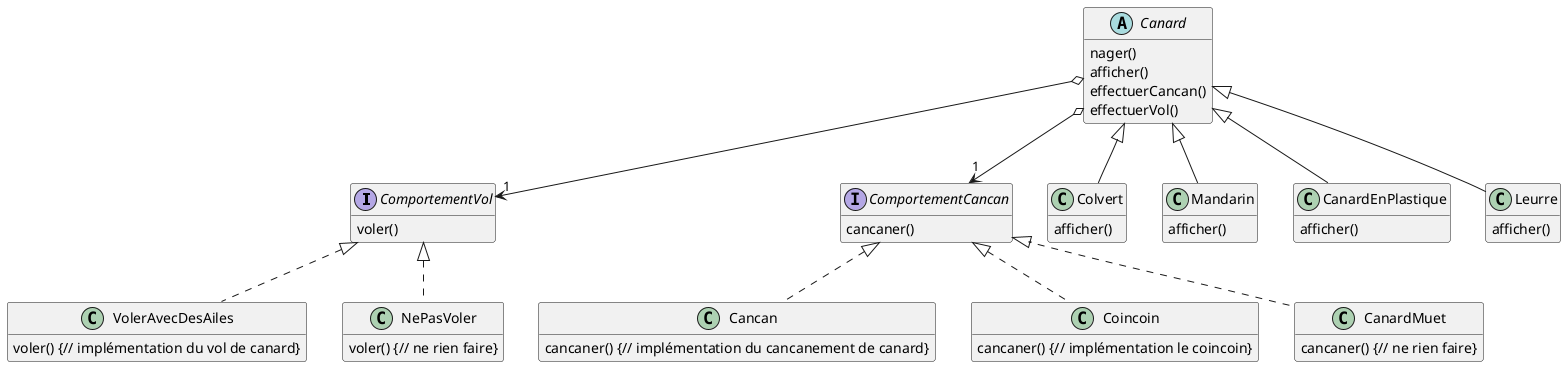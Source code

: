 @startuml

'-----------------------------------
' UML concepts illustrated
' JMB 2014
'-----------------------------------

'hide circle
hide empty members
hide empty methods


interface ComportementVol {
voler()
}
interface ComportementCancan {
cancaner()
}
class VolerAvecDesAiles {
voler() {// implémentation du vol de canard}
}
class NePasVoler {
voler() {// ne rien faire}
}
class Cancan{
cancaner() {// implémentation du cancanement de canard}
}
class Coincoin{
cancaner() {// implémentation le coincoin}
}
class CanardMuet{
cancaner() {// ne rien faire}
}

abstract class Canard {
nager()
afficher()
effectuerCancan()
effectuerVol()
}
class Colvert {
afficher()
}
class Mandarin {
afficher()
}
class CanardEnPlastique {
afficher()
}
class Leurre {
afficher()
}


ComportementVol <|.. NePasVoler
ComportementVol <|.. VolerAvecDesAiles

ComportementCancan <|.. Cancan
ComportementCancan <|.. Coincoin
ComportementCancan <|.. CanardMuet

Canard <|-- Colvert
Canard <|-- Mandarin
Canard <|-- Leurre
Canard <|-- CanardEnPlastique

Canard o--> "1" ComportementVol
Canard o--> "1" ComportementCancan

@enduml

